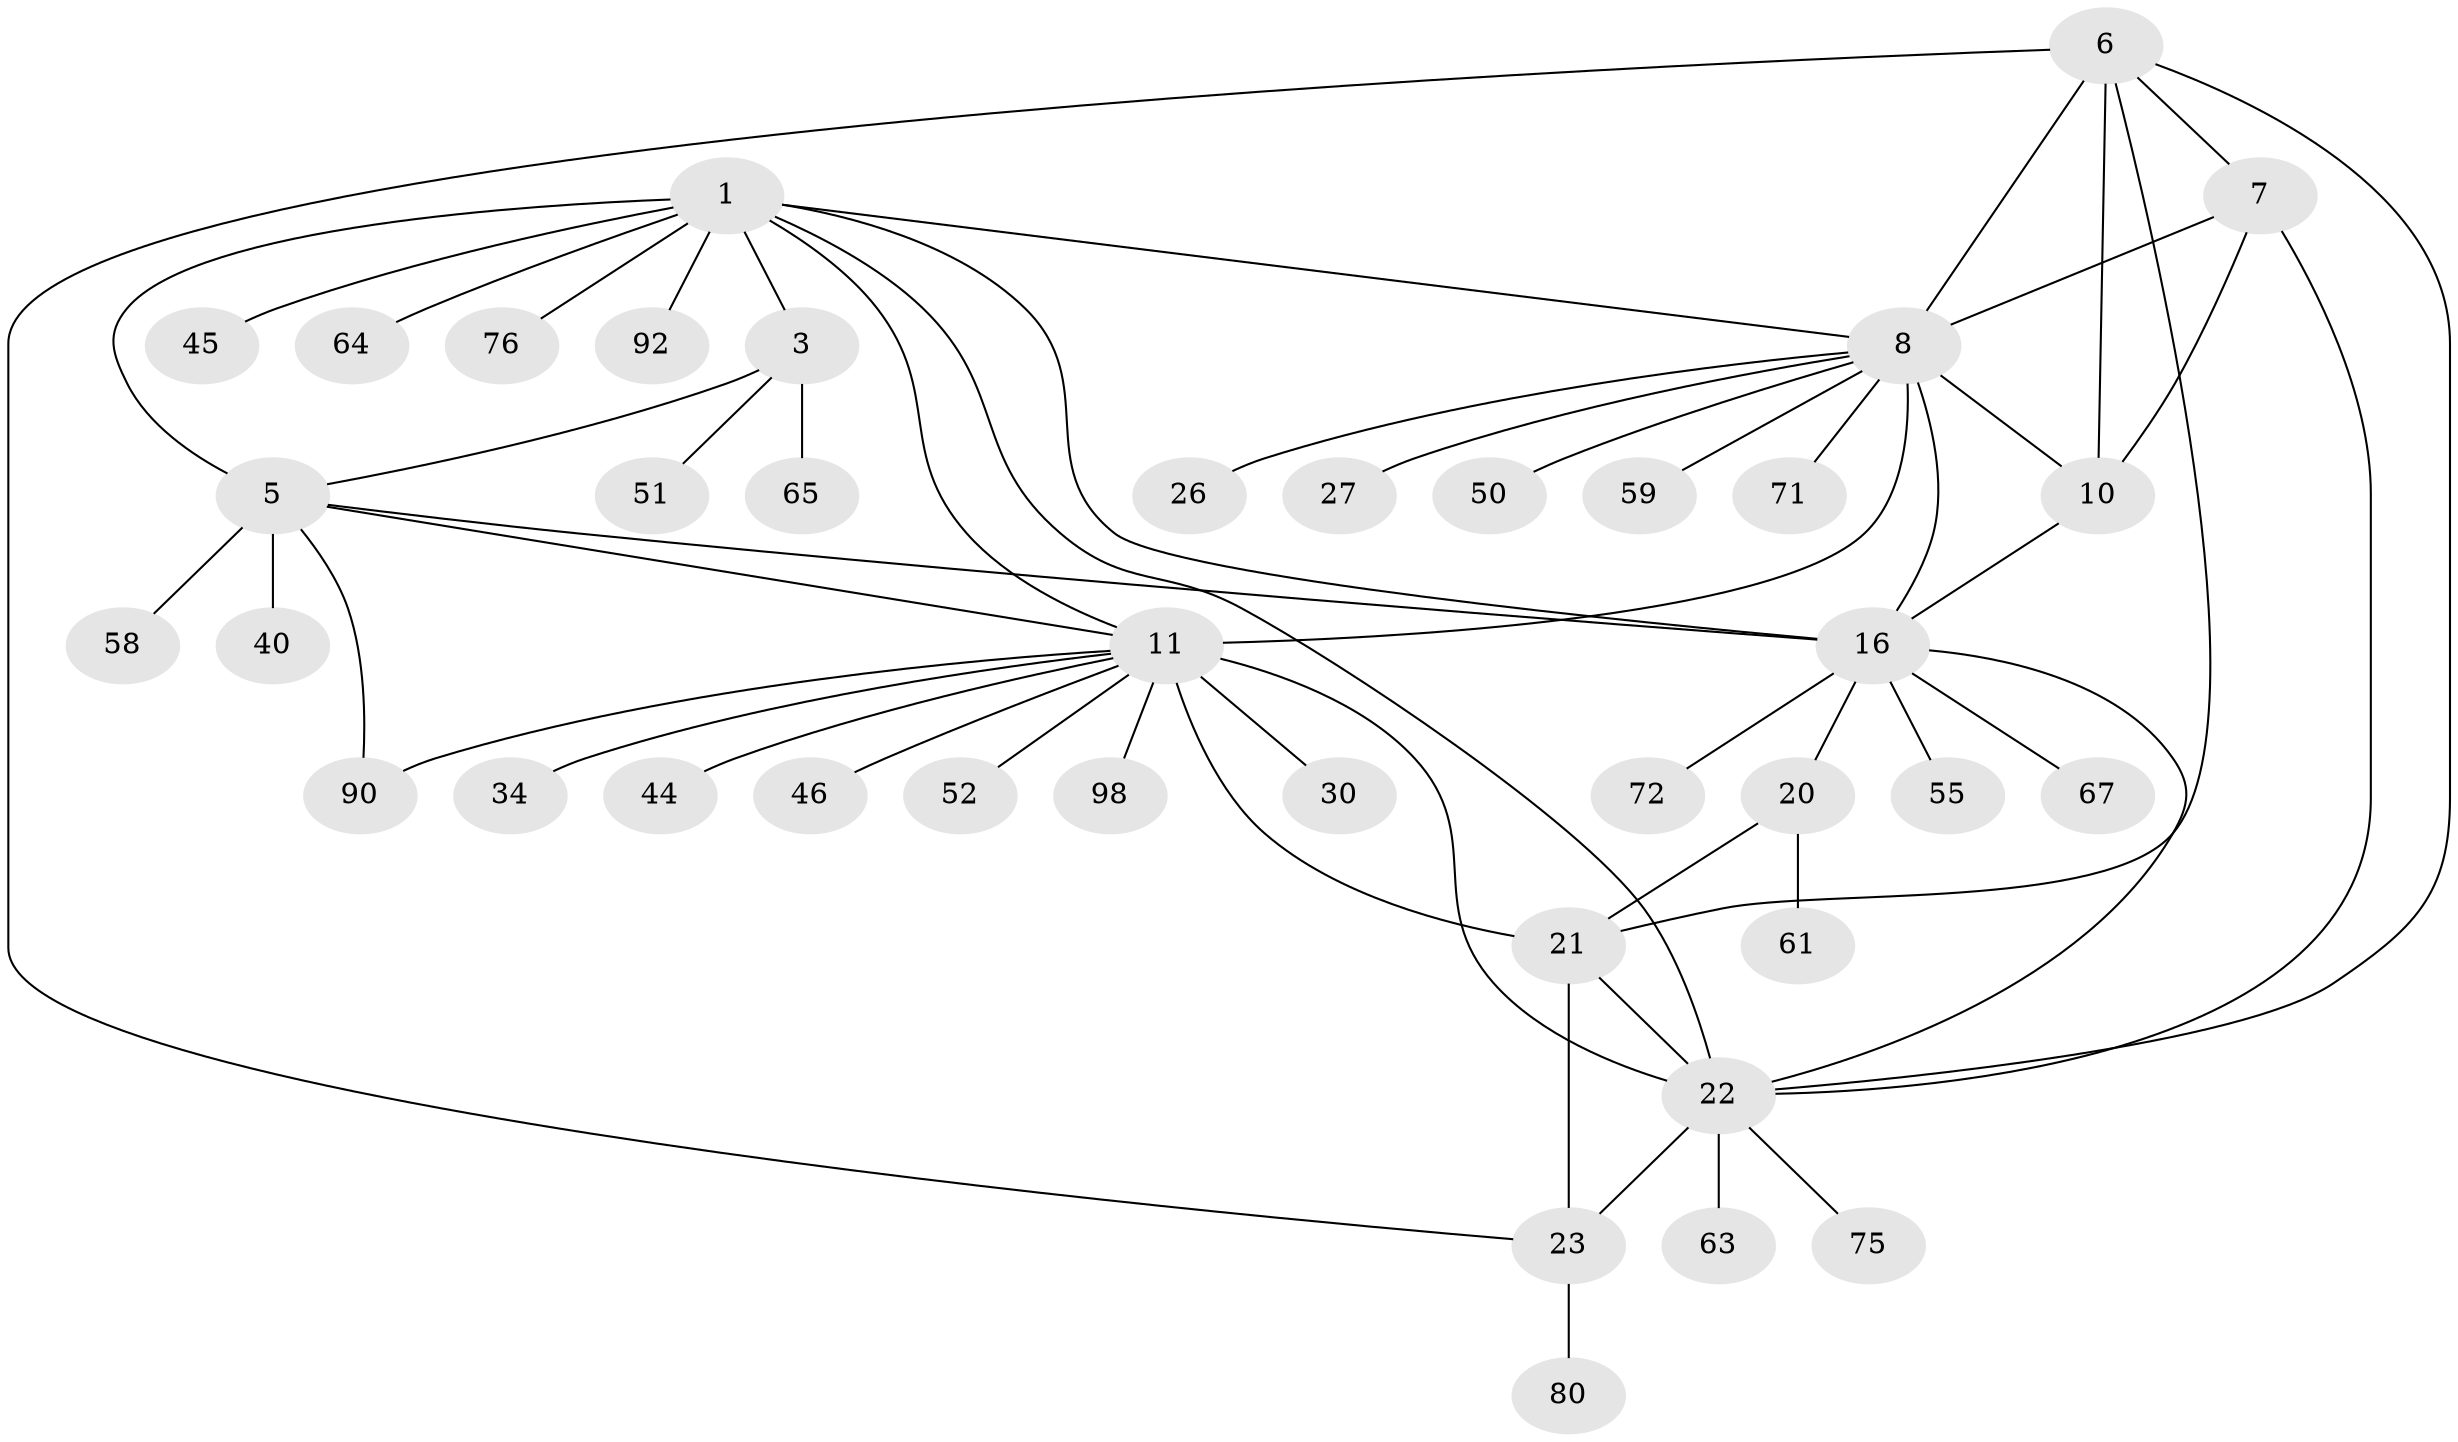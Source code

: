 // original degree distribution, {8: 0.049019607843137254, 7: 0.029411764705882353, 6: 0.058823529411764705, 9: 0.029411764705882353, 5: 0.049019607843137254, 12: 0.0196078431372549, 10: 0.00980392156862745, 1: 0.5098039215686274, 2: 0.19607843137254902, 4: 0.0196078431372549, 3: 0.029411764705882353}
// Generated by graph-tools (version 1.1) at 2025/19/03/04/25 18:19:44]
// undirected, 40 vertices, 58 edges
graph export_dot {
graph [start="1"]
  node [color=gray90,style=filled];
  1 [super="+2+36+32+4"];
  3 [super="+39"];
  5;
  6 [super="+86+25"];
  7 [super="+41"];
  8 [super="+9"];
  10 [super="+56+62+89"];
  11 [super="+54+13+35"];
  16 [super="+53+29+18+17+79"];
  20 [super="+43"];
  21;
  22 [super="+24+100+96+42"];
  23 [super="+33+38+97"];
  26;
  27 [super="+88"];
  30 [super="+37+60+49"];
  34;
  40;
  44;
  45;
  46;
  50 [super="+68"];
  51;
  52 [super="+85"];
  55 [super="+77"];
  58;
  59;
  61;
  63;
  64;
  65;
  67;
  71;
  72;
  75;
  76;
  80;
  90;
  92;
  98;
  1 -- 3 [weight=3];
  1 -- 5 [weight=3];
  1 -- 8;
  1 -- 76;
  1 -- 45;
  1 -- 92;
  1 -- 11;
  1 -- 64;
  1 -- 16;
  1 -- 22;
  3 -- 5;
  3 -- 65;
  3 -- 51;
  5 -- 40;
  5 -- 58;
  5 -- 90;
  5 -- 16;
  5 -- 11;
  6 -- 7;
  6 -- 8 [weight=2];
  6 -- 10;
  6 -- 23;
  6 -- 21;
  6 -- 22 [weight=2];
  7 -- 8 [weight=2];
  7 -- 10;
  7 -- 22;
  8 -- 10 [weight=2];
  8 -- 26;
  8 -- 27;
  8 -- 59;
  8 -- 16 [weight=2];
  8 -- 71;
  8 -- 11 [weight=5];
  8 -- 50;
  10 -- 16;
  11 -- 21;
  11 -- 46;
  11 -- 52;
  11 -- 98;
  11 -- 34;
  11 -- 44;
  11 -- 90;
  11 -- 30;
  11 -- 22;
  16 -- 20 [weight=4];
  16 -- 67;
  16 -- 72;
  16 -- 22 [weight=2];
  16 -- 55;
  20 -- 61;
  20 -- 21;
  21 -- 22 [weight=2];
  21 -- 23;
  22 -- 23 [weight=2];
  22 -- 75;
  22 -- 63;
  23 -- 80;
}
